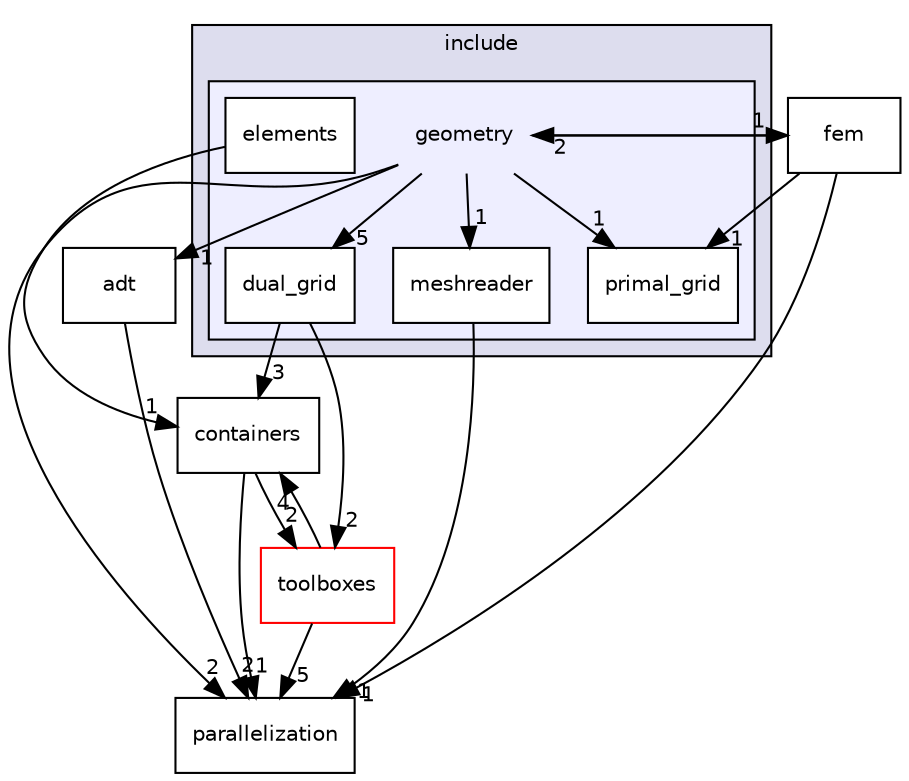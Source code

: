 digraph "Common/include/geometry" {
  compound=true
  node [ fontsize="10", fontname="Helvetica"];
  edge [ labelfontsize="10", labelfontname="Helvetica"];
  subgraph clusterdir_92cb2900980f09bf257878861626e98f {
    graph [ bgcolor="#ddddee", pencolor="black", label="include" fontname="Helvetica", fontsize="10", URL="dir_92cb2900980f09bf257878861626e98f.html"]
  subgraph clusterdir_d2620a12595a4ed2b3ca54ea91488fbc {
    graph [ bgcolor="#eeeeff", pencolor="black", label="" URL="dir_d2620a12595a4ed2b3ca54ea91488fbc.html"];
    dir_d2620a12595a4ed2b3ca54ea91488fbc [shape=plaintext label="geometry"];
    dir_1e3ab198aa7832a7c92588a77b586866 [shape=box label="dual_grid" color="black" fillcolor="white" style="filled" URL="dir_1e3ab198aa7832a7c92588a77b586866.html"];
    dir_78367e8851a4bb7c171d8447e5cb1671 [shape=box label="elements" color="black" fillcolor="white" style="filled" URL="dir_78367e8851a4bb7c171d8447e5cb1671.html"];
    dir_be9798253e3cc6a3ea545de7d9a06232 [shape=box label="meshreader" color="black" fillcolor="white" style="filled" URL="dir_be9798253e3cc6a3ea545de7d9a06232.html"];
    dir_1cf8faa11475be0b4a90db80c7470a3f [shape=box label="primal_grid" color="black" fillcolor="white" style="filled" URL="dir_1cf8faa11475be0b4a90db80c7470a3f.html"];
  }
  }
  dir_853c2a0c087a74065753cfc8240c880a [shape=box label="parallelization" URL="dir_853c2a0c087a74065753cfc8240c880a.html"];
  dir_38f9fa64b9424c8c3c9575d12b3fe106 [shape=box label="fem" URL="dir_38f9fa64b9424c8c3c9575d12b3fe106.html"];
  dir_b3347baf15fb7b1ad00b0011f7bd58e3 [shape=box label="containers" URL="dir_b3347baf15fb7b1ad00b0011f7bd58e3.html"];
  dir_c2bcda47e72dfcfa068320c4822b9fe0 [shape=box label="toolboxes" fillcolor="white" style="filled" color="red" URL="dir_c2bcda47e72dfcfa068320c4822b9fe0.html"];
  dir_618b75102b2d98bd52049c0b122bc661 [shape=box label="adt" URL="dir_618b75102b2d98bd52049c0b122bc661.html"];
  dir_d2620a12595a4ed2b3ca54ea91488fbc->dir_853c2a0c087a74065753cfc8240c880a [headlabel="2", labeldistance=1.5 headhref="dir_000006_000014.html"];
  dir_d2620a12595a4ed2b3ca54ea91488fbc->dir_1e3ab198aa7832a7c92588a77b586866 [headlabel="5", labeldistance=1.5 headhref="dir_000006_000007.html"];
  dir_d2620a12595a4ed2b3ca54ea91488fbc->dir_38f9fa64b9424c8c3c9575d12b3fe106 [headlabel="1", labeldistance=1.5 headhref="dir_000006_000005.html"];
  dir_d2620a12595a4ed2b3ca54ea91488fbc->dir_1cf8faa11475be0b4a90db80c7470a3f [headlabel="1", labeldistance=1.5 headhref="dir_000006_000010.html"];
  dir_d2620a12595a4ed2b3ca54ea91488fbc->dir_618b75102b2d98bd52049c0b122bc661 [headlabel="1", labeldistance=1.5 headhref="dir_000006_000002.html"];
  dir_d2620a12595a4ed2b3ca54ea91488fbc->dir_be9798253e3cc6a3ea545de7d9a06232 [headlabel="1", labeldistance=1.5 headhref="dir_000006_000009.html"];
  dir_1e3ab198aa7832a7c92588a77b586866->dir_b3347baf15fb7b1ad00b0011f7bd58e3 [headlabel="3", labeldistance=1.5 headhref="dir_000007_000004.html"];
  dir_1e3ab198aa7832a7c92588a77b586866->dir_c2bcda47e72dfcfa068320c4822b9fe0 [headlabel="2", labeldistance=1.5 headhref="dir_000007_000015.html"];
  dir_38f9fa64b9424c8c3c9575d12b3fe106->dir_d2620a12595a4ed2b3ca54ea91488fbc [headlabel="2", labeldistance=1.5 headhref="dir_000005_000006.html"];
  dir_38f9fa64b9424c8c3c9575d12b3fe106->dir_853c2a0c087a74065753cfc8240c880a [headlabel="1", labeldistance=1.5 headhref="dir_000005_000014.html"];
  dir_38f9fa64b9424c8c3c9575d12b3fe106->dir_1cf8faa11475be0b4a90db80c7470a3f [headlabel="1", labeldistance=1.5 headhref="dir_000005_000010.html"];
  dir_b3347baf15fb7b1ad00b0011f7bd58e3->dir_853c2a0c087a74065753cfc8240c880a [headlabel="1", labeldistance=1.5 headhref="dir_000004_000014.html"];
  dir_b3347baf15fb7b1ad00b0011f7bd58e3->dir_c2bcda47e72dfcfa068320c4822b9fe0 [headlabel="2", labeldistance=1.5 headhref="dir_000004_000015.html"];
  dir_c2bcda47e72dfcfa068320c4822b9fe0->dir_853c2a0c087a74065753cfc8240c880a [headlabel="5", labeldistance=1.5 headhref="dir_000015_000014.html"];
  dir_c2bcda47e72dfcfa068320c4822b9fe0->dir_b3347baf15fb7b1ad00b0011f7bd58e3 [headlabel="4", labeldistance=1.5 headhref="dir_000015_000004.html"];
  dir_618b75102b2d98bd52049c0b122bc661->dir_853c2a0c087a74065753cfc8240c880a [headlabel="2", labeldistance=1.5 headhref="dir_000002_000014.html"];
  dir_78367e8851a4bb7c171d8447e5cb1671->dir_b3347baf15fb7b1ad00b0011f7bd58e3 [headlabel="1", labeldistance=1.5 headhref="dir_000008_000004.html"];
  dir_be9798253e3cc6a3ea545de7d9a06232->dir_853c2a0c087a74065753cfc8240c880a [headlabel="1", labeldistance=1.5 headhref="dir_000009_000014.html"];
}
